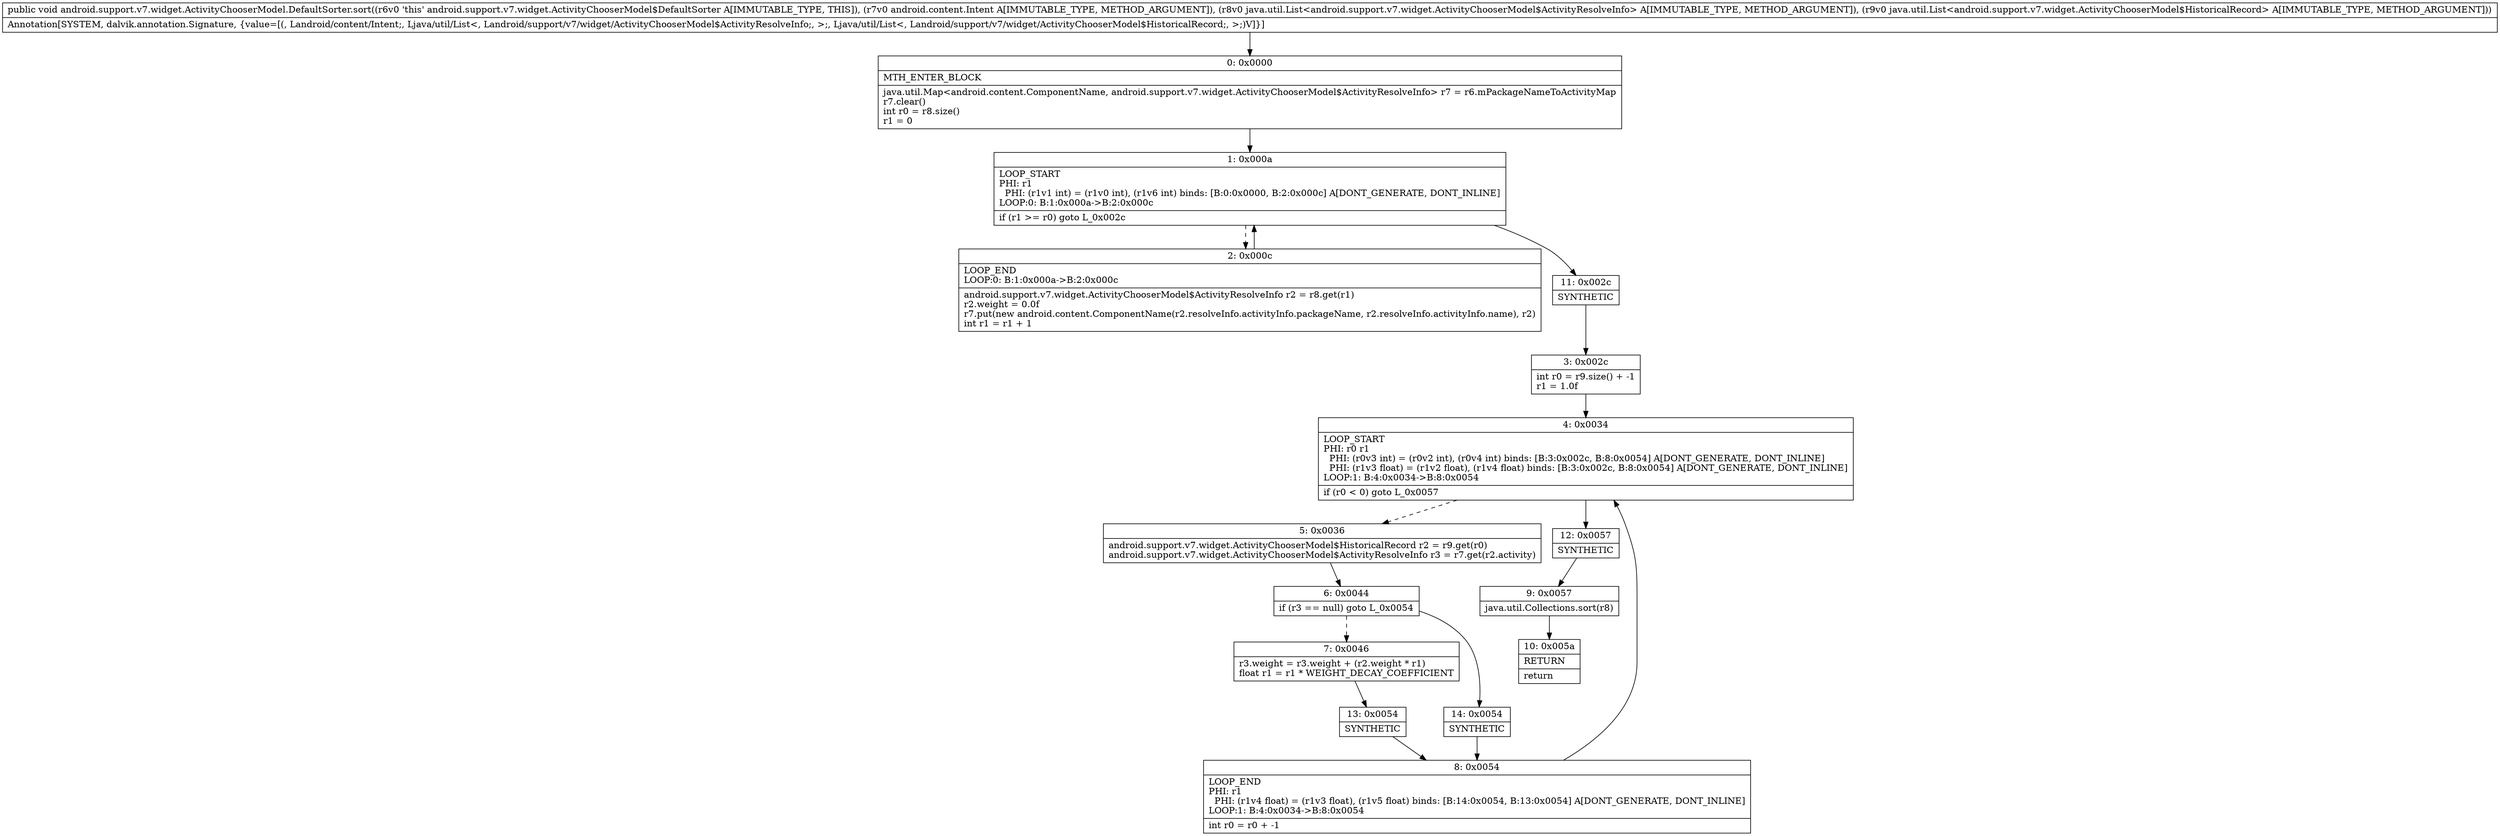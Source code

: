 digraph "CFG forandroid.support.v7.widget.ActivityChooserModel.DefaultSorter.sort(Landroid\/content\/Intent;Ljava\/util\/List;Ljava\/util\/List;)V" {
Node_0 [shape=record,label="{0\:\ 0x0000|MTH_ENTER_BLOCK\l|java.util.Map\<android.content.ComponentName, android.support.v7.widget.ActivityChooserModel$ActivityResolveInfo\> r7 = r6.mPackageNameToActivityMap\lr7.clear()\lint r0 = r8.size()\lr1 = 0\l}"];
Node_1 [shape=record,label="{1\:\ 0x000a|LOOP_START\lPHI: r1 \l  PHI: (r1v1 int) = (r1v0 int), (r1v6 int) binds: [B:0:0x0000, B:2:0x000c] A[DONT_GENERATE, DONT_INLINE]\lLOOP:0: B:1:0x000a\-\>B:2:0x000c\l|if (r1 \>= r0) goto L_0x002c\l}"];
Node_2 [shape=record,label="{2\:\ 0x000c|LOOP_END\lLOOP:0: B:1:0x000a\-\>B:2:0x000c\l|android.support.v7.widget.ActivityChooserModel$ActivityResolveInfo r2 = r8.get(r1)\lr2.weight = 0.0f\lr7.put(new android.content.ComponentName(r2.resolveInfo.activityInfo.packageName, r2.resolveInfo.activityInfo.name), r2)\lint r1 = r1 + 1\l}"];
Node_3 [shape=record,label="{3\:\ 0x002c|int r0 = r9.size() + \-1\lr1 = 1.0f\l}"];
Node_4 [shape=record,label="{4\:\ 0x0034|LOOP_START\lPHI: r0 r1 \l  PHI: (r0v3 int) = (r0v2 int), (r0v4 int) binds: [B:3:0x002c, B:8:0x0054] A[DONT_GENERATE, DONT_INLINE]\l  PHI: (r1v3 float) = (r1v2 float), (r1v4 float) binds: [B:3:0x002c, B:8:0x0054] A[DONT_GENERATE, DONT_INLINE]\lLOOP:1: B:4:0x0034\-\>B:8:0x0054\l|if (r0 \< 0) goto L_0x0057\l}"];
Node_5 [shape=record,label="{5\:\ 0x0036|android.support.v7.widget.ActivityChooserModel$HistoricalRecord r2 = r9.get(r0)\landroid.support.v7.widget.ActivityChooserModel$ActivityResolveInfo r3 = r7.get(r2.activity)\l}"];
Node_6 [shape=record,label="{6\:\ 0x0044|if (r3 == null) goto L_0x0054\l}"];
Node_7 [shape=record,label="{7\:\ 0x0046|r3.weight = r3.weight + (r2.weight * r1)\lfloat r1 = r1 * WEIGHT_DECAY_COEFFICIENT\l}"];
Node_8 [shape=record,label="{8\:\ 0x0054|LOOP_END\lPHI: r1 \l  PHI: (r1v4 float) = (r1v3 float), (r1v5 float) binds: [B:14:0x0054, B:13:0x0054] A[DONT_GENERATE, DONT_INLINE]\lLOOP:1: B:4:0x0034\-\>B:8:0x0054\l|int r0 = r0 + \-1\l}"];
Node_9 [shape=record,label="{9\:\ 0x0057|java.util.Collections.sort(r8)\l}"];
Node_10 [shape=record,label="{10\:\ 0x005a|RETURN\l|return\l}"];
Node_11 [shape=record,label="{11\:\ 0x002c|SYNTHETIC\l}"];
Node_12 [shape=record,label="{12\:\ 0x0057|SYNTHETIC\l}"];
Node_13 [shape=record,label="{13\:\ 0x0054|SYNTHETIC\l}"];
Node_14 [shape=record,label="{14\:\ 0x0054|SYNTHETIC\l}"];
MethodNode[shape=record,label="{public void android.support.v7.widget.ActivityChooserModel.DefaultSorter.sort((r6v0 'this' android.support.v7.widget.ActivityChooserModel$DefaultSorter A[IMMUTABLE_TYPE, THIS]), (r7v0 android.content.Intent A[IMMUTABLE_TYPE, METHOD_ARGUMENT]), (r8v0 java.util.List\<android.support.v7.widget.ActivityChooserModel$ActivityResolveInfo\> A[IMMUTABLE_TYPE, METHOD_ARGUMENT]), (r9v0 java.util.List\<android.support.v7.widget.ActivityChooserModel$HistoricalRecord\> A[IMMUTABLE_TYPE, METHOD_ARGUMENT]))  | Annotation[SYSTEM, dalvik.annotation.Signature, \{value=[(, Landroid\/content\/Intent;, Ljava\/util\/List\<, Landroid\/support\/v7\/widget\/ActivityChooserModel$ActivityResolveInfo;, \>;, Ljava\/util\/List\<, Landroid\/support\/v7\/widget\/ActivityChooserModel$HistoricalRecord;, \>;)V]\}]\l}"];
MethodNode -> Node_0;
Node_0 -> Node_1;
Node_1 -> Node_2[style=dashed];
Node_1 -> Node_11;
Node_2 -> Node_1;
Node_3 -> Node_4;
Node_4 -> Node_5[style=dashed];
Node_4 -> Node_12;
Node_5 -> Node_6;
Node_6 -> Node_7[style=dashed];
Node_6 -> Node_14;
Node_7 -> Node_13;
Node_8 -> Node_4;
Node_9 -> Node_10;
Node_11 -> Node_3;
Node_12 -> Node_9;
Node_13 -> Node_8;
Node_14 -> Node_8;
}

